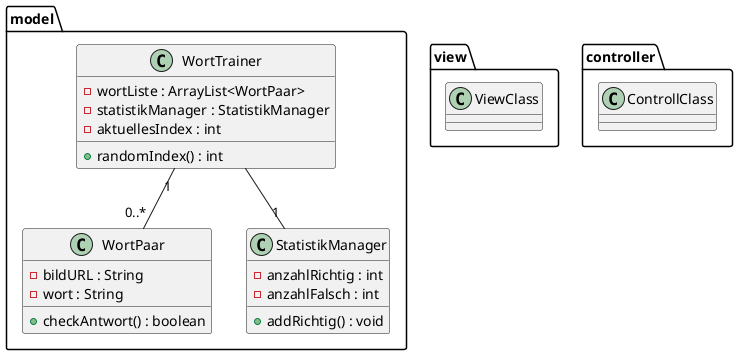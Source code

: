 @startuml
'https://plantuml.com/class-diagram

package model {


    class WortPaar {
        - bildURL : String
        - wort : String
        + checkAntwort() : boolean
    }


    class WortTrainer {
        - wortListe : ArrayList<WortPaar>
        - statistikManager : StatistikManager
        - aktuellesIndex : int
        + randomIndex() : int
    }

    class StatistikManager {
        - anzahlRichtig : int
        - anzahlFalsch : int
        + addRichtig() : void
    }
}


package view {
    class ViewClass {
    }
}

package controller {
    class ControllClass {
    }
}




WortTrainer "1" -- "0..*" WortPaar
WortTrainer -- "1" StatistikManager

@enduml